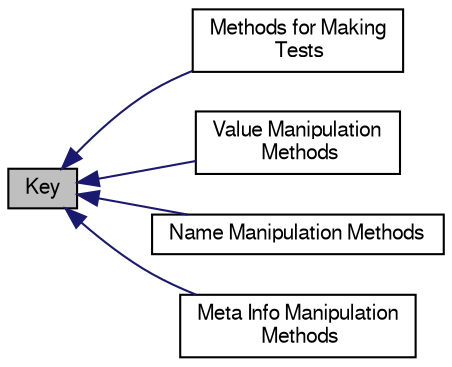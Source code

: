 digraph "Key"
{
  edge [fontname="FreeSans",fontsize="10",labelfontname="FreeSans",labelfontsize="10"];
  node [fontname="FreeSans",fontsize="10",shape=record];
  rankdir=LR;
  Node3 [label="Methods for Making\l Tests",height=0.2,width=0.4,color="black", fillcolor="white", style="filled",URL="$group__keytest.html",tooltip="Methods to do various tests on Keys. "];
  Node4 [label="Value Manipulation\l Methods",height=0.2,width=0.4,color="black", fillcolor="white", style="filled",URL="$group__keyvalue.html",tooltip="Methods to do various operations on Key values. "];
  Node2 [label="Name Manipulation Methods",height=0.2,width=0.4,color="black", fillcolor="white", style="filled",URL="$group__keyname.html",tooltip="Methods to do various operations on Key names. "];
  Node0 [label="Key",height=0.2,width=0.4,color="black", fillcolor="grey75", style="filled", fontcolor="black"];
  Node1 [label="Meta Info Manipulation\l Methods",height=0.2,width=0.4,color="black", fillcolor="white", style="filled",URL="$group__keymeta.html",tooltip="Methods to do various operations on Key metainfo. "];
  Node0->Node1 [shape=plaintext, color="midnightblue", dir="back", style="solid"];
  Node0->Node2 [shape=plaintext, color="midnightblue", dir="back", style="solid"];
  Node0->Node3 [shape=plaintext, color="midnightblue", dir="back", style="solid"];
  Node0->Node4 [shape=plaintext, color="midnightblue", dir="back", style="solid"];
}
